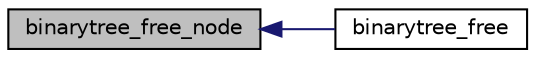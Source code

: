 digraph "binarytree_free_node"
{
 // INTERACTIVE_SVG=YES
  edge [fontname="Helvetica",fontsize="10",labelfontname="Helvetica",labelfontsize="10"];
  node [fontname="Helvetica",fontsize="10",shape=record];
  rankdir="LR";
  Node1 [label="binarytree_free_node",height=0.2,width=0.4,color="black", fillcolor="grey75", style="filled", fontcolor="black"];
  Node1 -> Node2 [dir="back",color="midnightblue",fontsize="10",style="solid",fontname="Helvetica"];
  Node2 [label="binarytree_free",height=0.2,width=0.4,color="black", fillcolor="white", style="filled",URL="$bintree_8h.html#a70d34600d4b943575761e2cc281ab0ea"];
}
